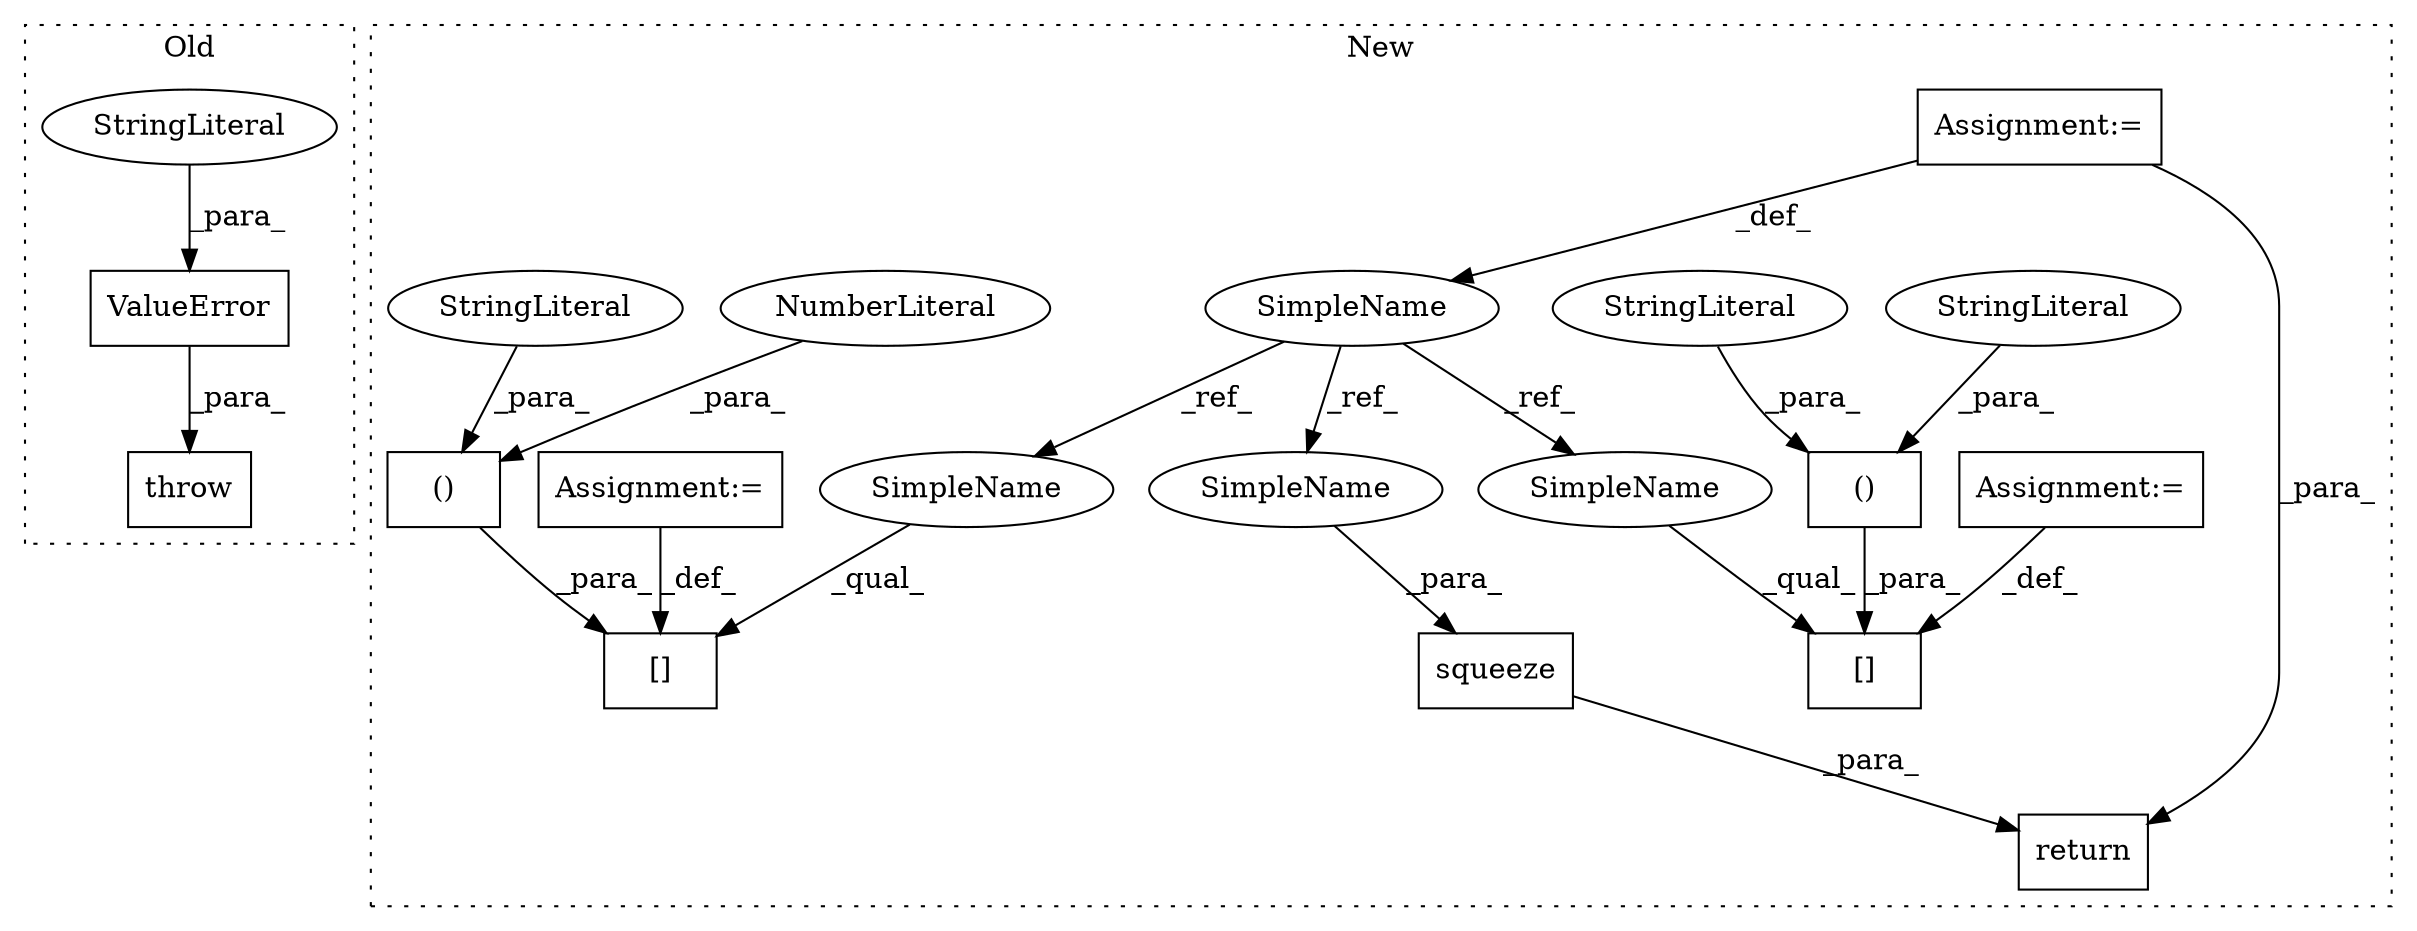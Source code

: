 digraph G {
subgraph cluster0 {
1 [label="throw" a="53" s="1235" l="6" shape="box"];
4 [label="ValueError" a="32" s="1241,1275" l="11,1" shape="box"];
5 [label="StringLiteral" a="45" s="1252" l="23" shape="ellipse"];
label = "Old";
style="dotted";
}
subgraph cluster1 {
2 [label="squeeze" a="32" s="1736,1746" l="8,1" shape="box"];
3 [label="Assignment:=" a="7" s="1384" l="1" shape="box"];
6 [label="[]" a="2" s="1442,1528" l="8,2" shape="box"];
7 [label="return" a="41" s="1723" l="7" shape="box"];
8 [label="[]" a="2" s="1588,1657" l="8,2" shape="box"];
9 [label="()" a="106" s="1450" l="78" shape="box"];
10 [label="SimpleName" a="42" s="1382" l="2" shape="ellipse"];
11 [label="()" a="106" s="1596" l="61" shape="box"];
12 [label="StringLiteral" a="45" s="1450" l="18" shape="ellipse"];
13 [label="StringLiteral" a="45" s="1512" l="16" shape="ellipse"];
14 [label="Assignment:=" a="7" s="1530" l="1" shape="box"];
15 [label="Assignment:=" a="7" s="1659" l="1" shape="box"];
16 [label="NumberLiteral" a="34" s="1596" l="1" shape="ellipse"];
17 [label="StringLiteral" a="45" s="1641" l="16" shape="ellipse"];
18 [label="SimpleName" a="42" s="1744" l="2" shape="ellipse"];
19 [label="SimpleName" a="42" s="1442" l="2" shape="ellipse"];
20 [label="SimpleName" a="42" s="1588" l="2" shape="ellipse"];
label = "New";
style="dotted";
}
2 -> 7 [label="_para_"];
3 -> 7 [label="_para_"];
3 -> 10 [label="_def_"];
4 -> 1 [label="_para_"];
5 -> 4 [label="_para_"];
9 -> 6 [label="_para_"];
10 -> 20 [label="_ref_"];
10 -> 18 [label="_ref_"];
10 -> 19 [label="_ref_"];
11 -> 8 [label="_para_"];
12 -> 9 [label="_para_"];
13 -> 9 [label="_para_"];
14 -> 6 [label="_def_"];
15 -> 8 [label="_def_"];
16 -> 11 [label="_para_"];
17 -> 11 [label="_para_"];
18 -> 2 [label="_para_"];
19 -> 6 [label="_qual_"];
20 -> 8 [label="_qual_"];
}